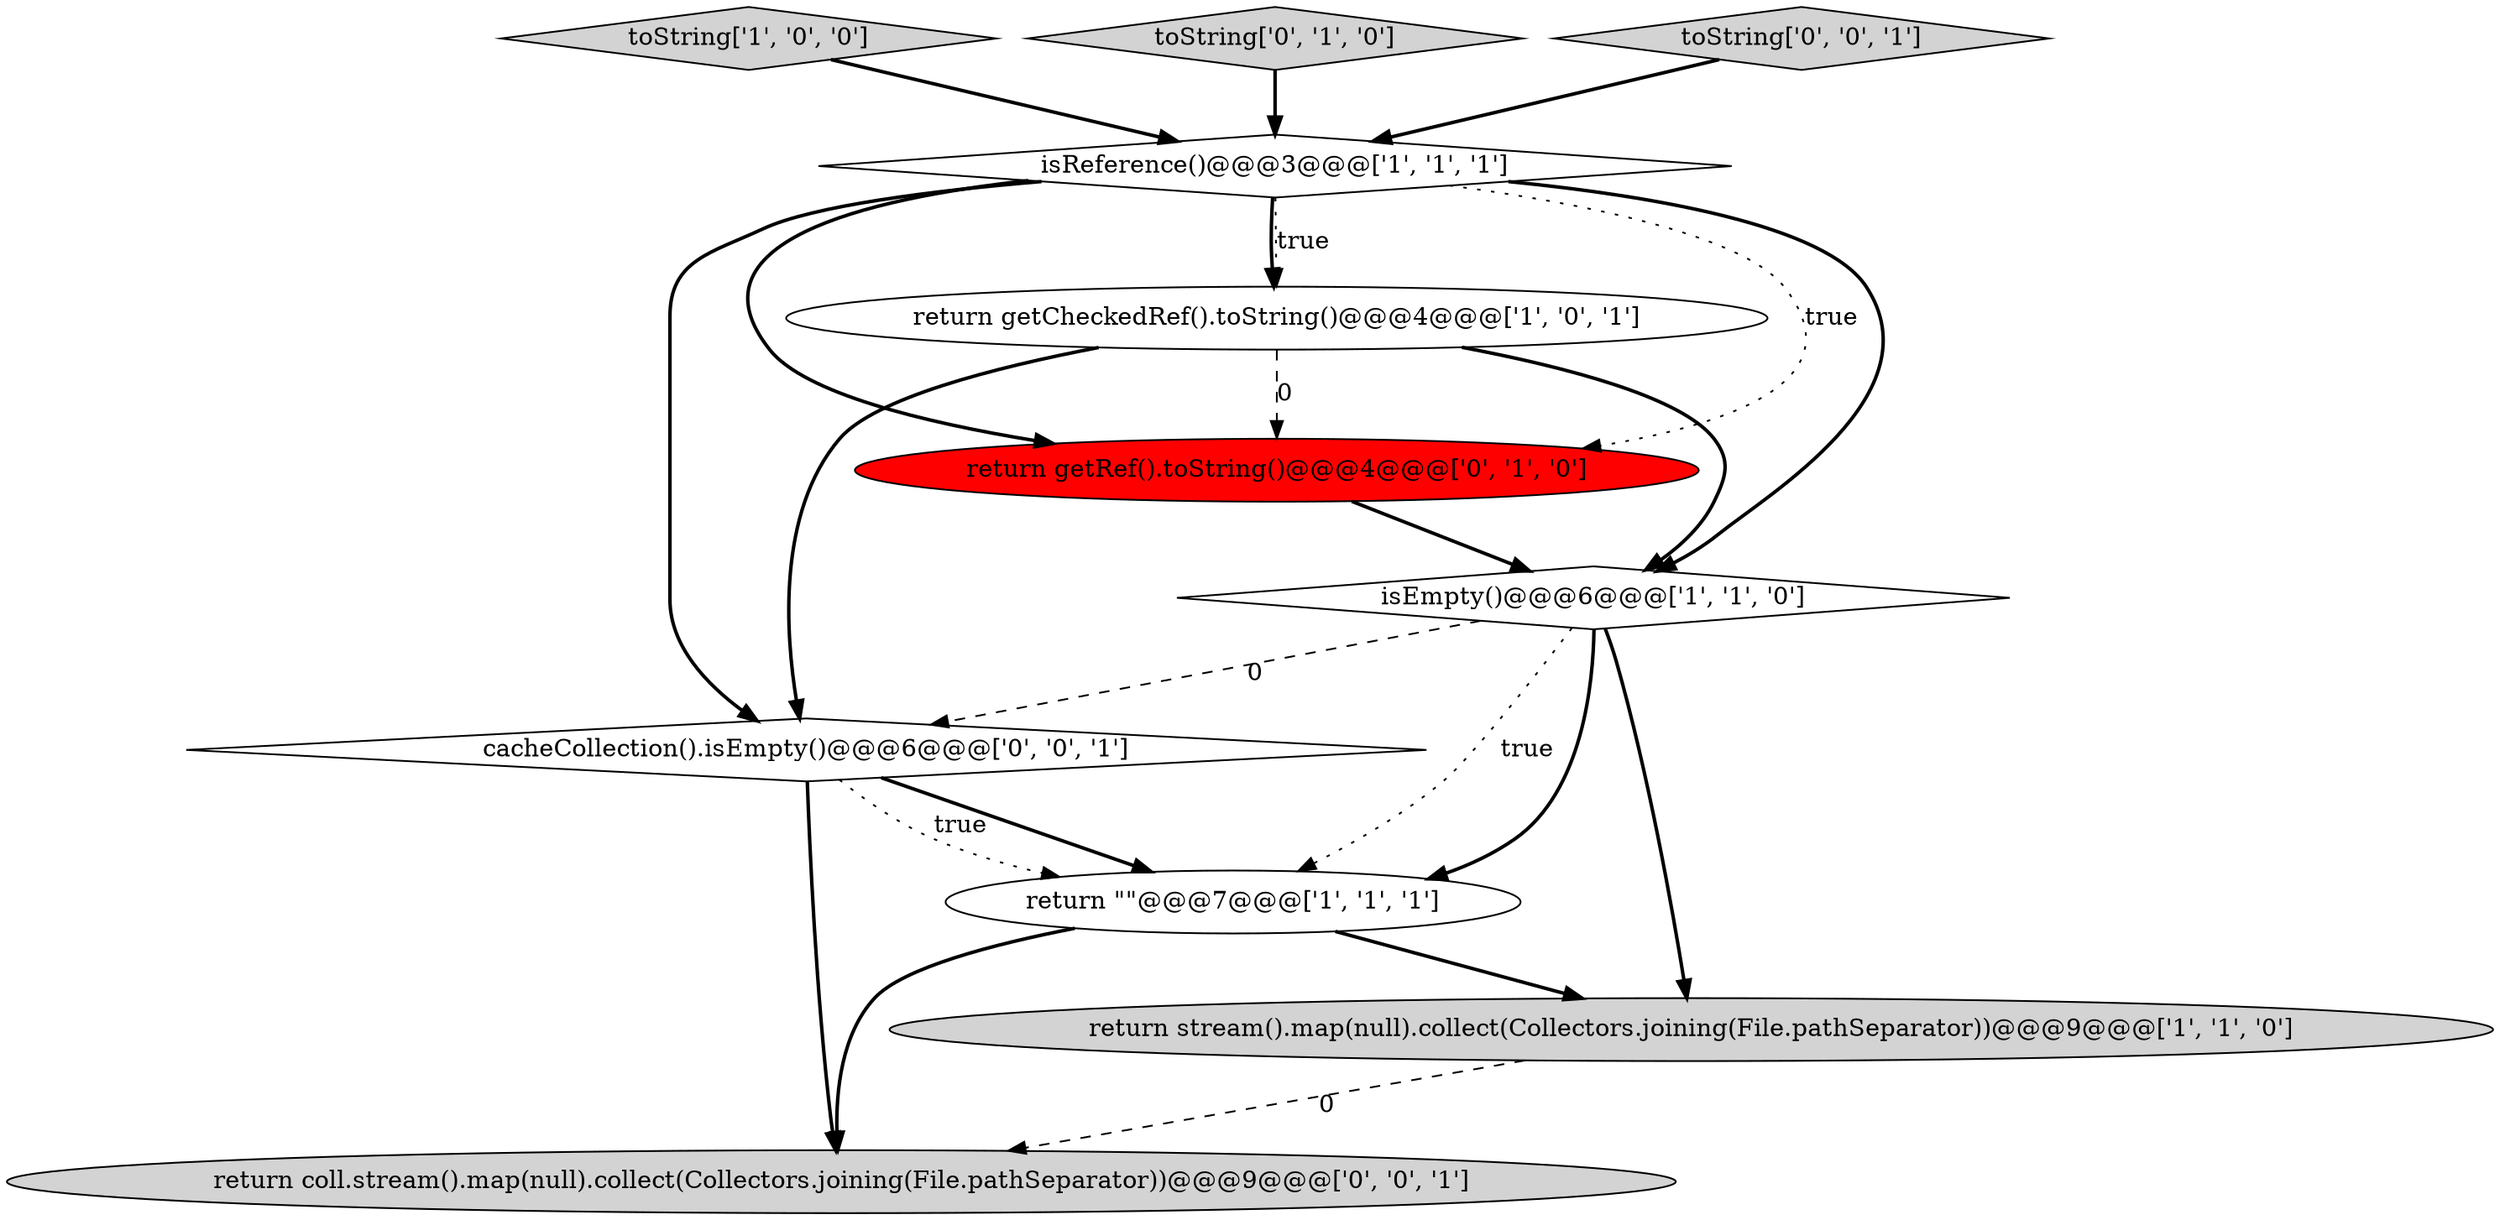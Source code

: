 digraph {
9 [style = filled, label = "return coll.stream().map(null).collect(Collectors.joining(File.pathSeparator))@@@9@@@['0', '0', '1']", fillcolor = lightgray, shape = ellipse image = "AAA0AAABBB3BBB"];
4 [style = filled, label = "toString['1', '0', '0']", fillcolor = lightgray, shape = diamond image = "AAA0AAABBB1BBB"];
6 [style = filled, label = "return getRef().toString()@@@4@@@['0', '1', '0']", fillcolor = red, shape = ellipse image = "AAA1AAABBB2BBB"];
2 [style = filled, label = "isReference()@@@3@@@['1', '1', '1']", fillcolor = white, shape = diamond image = "AAA0AAABBB1BBB"];
0 [style = filled, label = "return \"\"@@@7@@@['1', '1', '1']", fillcolor = white, shape = ellipse image = "AAA0AAABBB1BBB"];
10 [style = filled, label = "cacheCollection().isEmpty()@@@6@@@['0', '0', '1']", fillcolor = white, shape = diamond image = "AAA0AAABBB3BBB"];
7 [style = filled, label = "toString['0', '1', '0']", fillcolor = lightgray, shape = diamond image = "AAA0AAABBB2BBB"];
3 [style = filled, label = "isEmpty()@@@6@@@['1', '1', '0']", fillcolor = white, shape = diamond image = "AAA0AAABBB1BBB"];
8 [style = filled, label = "toString['0', '0', '1']", fillcolor = lightgray, shape = diamond image = "AAA0AAABBB3BBB"];
1 [style = filled, label = "return getCheckedRef().toString()@@@4@@@['1', '0', '1']", fillcolor = white, shape = ellipse image = "AAA0AAABBB1BBB"];
5 [style = filled, label = "return stream().map(null).collect(Collectors.joining(File.pathSeparator))@@@9@@@['1', '1', '0']", fillcolor = lightgray, shape = ellipse image = "AAA0AAABBB1BBB"];
6->3 [style = bold, label=""];
0->9 [style = bold, label=""];
2->6 [style = bold, label=""];
2->1 [style = bold, label=""];
2->3 [style = bold, label=""];
1->3 [style = bold, label=""];
5->9 [style = dashed, label="0"];
4->2 [style = bold, label=""];
2->10 [style = bold, label=""];
3->0 [style = bold, label=""];
3->5 [style = bold, label=""];
8->2 [style = bold, label=""];
2->6 [style = dotted, label="true"];
2->1 [style = dotted, label="true"];
7->2 [style = bold, label=""];
1->6 [style = dashed, label="0"];
10->0 [style = bold, label=""];
3->0 [style = dotted, label="true"];
10->0 [style = dotted, label="true"];
10->9 [style = bold, label=""];
3->10 [style = dashed, label="0"];
1->10 [style = bold, label=""];
0->5 [style = bold, label=""];
}
